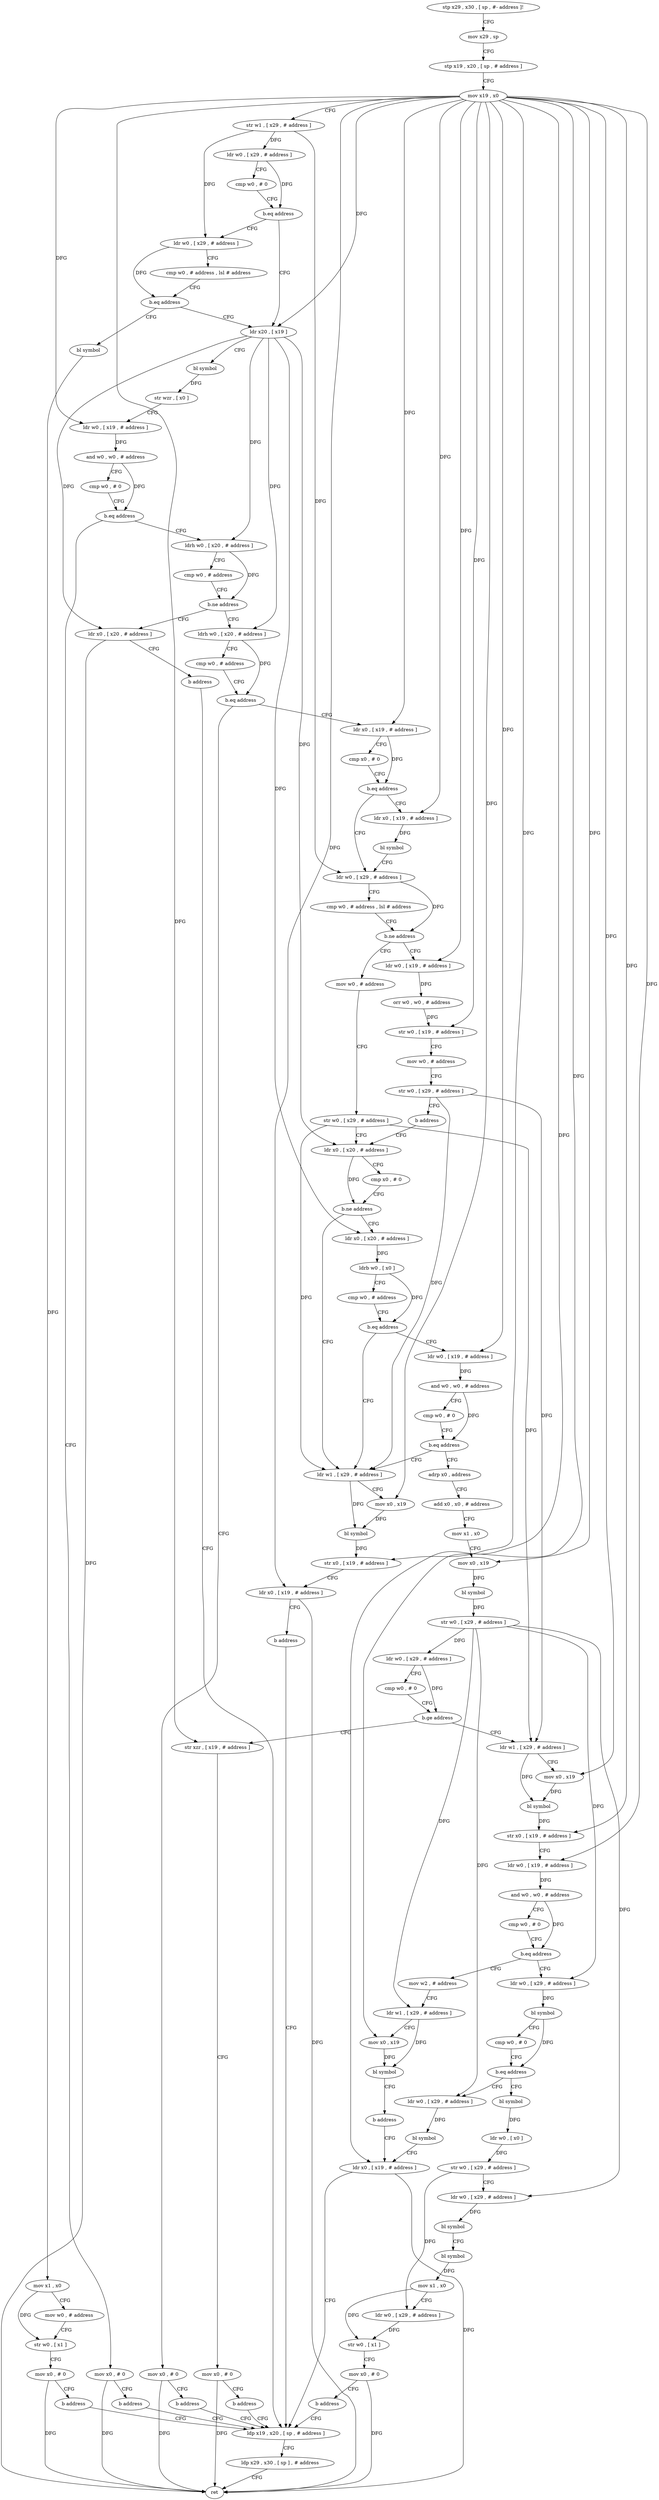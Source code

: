 digraph "func" {
"4309944" [label = "stp x29 , x30 , [ sp , #- address ]!" ]
"4309948" [label = "mov x29 , sp" ]
"4309952" [label = "stp x19 , x20 , [ sp , # address ]" ]
"4309956" [label = "mov x19 , x0" ]
"4309960" [label = "str w1 , [ x29 , # address ]" ]
"4309964" [label = "ldr w0 , [ x29 , # address ]" ]
"4309968" [label = "cmp w0 , # 0" ]
"4309972" [label = "b.eq address" ]
"4310012" [label = "ldr x20 , [ x19 ]" ]
"4309976" [label = "ldr w0 , [ x29 , # address ]" ]
"4310016" [label = "bl symbol" ]
"4310020" [label = "str wzr , [ x0 ]" ]
"4310024" [label = "ldr w0 , [ x19 , # address ]" ]
"4310028" [label = "and w0 , w0 , # address" ]
"4310032" [label = "cmp w0 , # 0" ]
"4310036" [label = "b.eq address" ]
"4310048" [label = "ldrh w0 , [ x20 , # address ]" ]
"4310040" [label = "mov x0 , # 0" ]
"4309980" [label = "cmp w0 , # address , lsl # address" ]
"4309984" [label = "b.eq address" ]
"4309988" [label = "bl symbol" ]
"4310052" [label = "cmp w0 , # address" ]
"4310056" [label = "b.ne address" ]
"4310068" [label = "ldrh w0 , [ x20 , # address ]" ]
"4310060" [label = "ldr x0 , [ x20 , # address ]" ]
"4310044" [label = "b address" ]
"4310392" [label = "ldp x19 , x20 , [ sp , # address ]" ]
"4309992" [label = "mov x1 , x0" ]
"4309996" [label = "mov w0 , # address" ]
"4310000" [label = "str w0 , [ x1 ]" ]
"4310004" [label = "mov x0 , # 0" ]
"4310008" [label = "b address" ]
"4310072" [label = "cmp w0 , # address" ]
"4310076" [label = "b.eq address" ]
"4310088" [label = "ldr x0 , [ x19 , # address ]" ]
"4310080" [label = "mov x0 , # 0" ]
"4310064" [label = "b address" ]
"4310396" [label = "ldp x29 , x30 , [ sp ] , # address" ]
"4310400" [label = "ret" ]
"4310092" [label = "cmp x0 , # 0" ]
"4310096" [label = "b.eq address" ]
"4310108" [label = "ldr w0 , [ x29 , # address ]" ]
"4310100" [label = "ldr x0 , [ x19 , # address ]" ]
"4310084" [label = "b address" ]
"4310112" [label = "cmp w0 , # address , lsl # address" ]
"4310116" [label = "b.ne address" ]
"4310144" [label = "mov w0 , # address" ]
"4310120" [label = "ldr w0 , [ x19 , # address ]" ]
"4310104" [label = "bl symbol" ]
"4310148" [label = "str w0 , [ x29 , # address ]" ]
"4310152" [label = "ldr x0 , [ x20 , # address ]" ]
"4310124" [label = "orr w0 , w0 , # address" ]
"4310128" [label = "str w0 , [ x19 , # address ]" ]
"4310132" [label = "mov w0 , # address" ]
"4310136" [label = "str w0 , [ x29 , # address ]" ]
"4310140" [label = "b address" ]
"4310196" [label = "ldr w1 , [ x29 , # address ]" ]
"4310200" [label = "mov x0 , x19" ]
"4310204" [label = "bl symbol" ]
"4310208" [label = "str x0 , [ x19 , # address ]" ]
"4310212" [label = "ldr x0 , [ x19 , # address ]" ]
"4310216" [label = "b address" ]
"4310164" [label = "ldr x0 , [ x20 , # address ]" ]
"4310168" [label = "ldrb w0 , [ x0 ]" ]
"4310172" [label = "cmp w0 , # address" ]
"4310176" [label = "b.eq address" ]
"4310180" [label = "ldr w0 , [ x19 , # address ]" ]
"4310156" [label = "cmp x0 , # 0" ]
"4310160" [label = "b.ne address" ]
"4310184" [label = "and w0 , w0 , # address" ]
"4310188" [label = "cmp w0 , # 0" ]
"4310192" [label = "b.eq address" ]
"4310220" [label = "adrp x0 , address" ]
"4310224" [label = "add x0 , x0 , # address" ]
"4310228" [label = "mov x1 , x0" ]
"4310232" [label = "mov x0 , x19" ]
"4310236" [label = "bl symbol" ]
"4310240" [label = "str w0 , [ x29 , # address ]" ]
"4310244" [label = "ldr w0 , [ x29 , # address ]" ]
"4310248" [label = "cmp w0 , # 0" ]
"4310252" [label = "b.ge address" ]
"4310268" [label = "ldr w1 , [ x29 , # address ]" ]
"4310256" [label = "str xzr , [ x19 , # address ]" ]
"4310272" [label = "mov x0 , x19" ]
"4310276" [label = "bl symbol" ]
"4310280" [label = "str x0 , [ x19 , # address ]" ]
"4310284" [label = "ldr w0 , [ x19 , # address ]" ]
"4310288" [label = "and w0 , w0 , # address" ]
"4310292" [label = "cmp w0 , # 0" ]
"4310296" [label = "b.eq address" ]
"4310320" [label = "ldr w0 , [ x29 , # address ]" ]
"4310300" [label = "mov w2 , # address" ]
"4310260" [label = "mov x0 , # 0" ]
"4310264" [label = "b address" ]
"4310324" [label = "bl symbol" ]
"4310328" [label = "cmp w0 , # 0" ]
"4310332" [label = "b.eq address" ]
"4310380" [label = "ldr w0 , [ x29 , # address ]" ]
"4310336" [label = "bl symbol" ]
"4310304" [label = "ldr w1 , [ x29 , # address ]" ]
"4310308" [label = "mov x0 , x19" ]
"4310312" [label = "bl symbol" ]
"4310316" [label = "b address" ]
"4310388" [label = "ldr x0 , [ x19 , # address ]" ]
"4310384" [label = "bl symbol" ]
"4310340" [label = "ldr w0 , [ x0 ]" ]
"4310344" [label = "str w0 , [ x29 , # address ]" ]
"4310348" [label = "ldr w0 , [ x29 , # address ]" ]
"4310352" [label = "bl symbol" ]
"4310356" [label = "bl symbol" ]
"4310360" [label = "mov x1 , x0" ]
"4310364" [label = "ldr w0 , [ x29 , # address ]" ]
"4310368" [label = "str w0 , [ x1 ]" ]
"4310372" [label = "mov x0 , # 0" ]
"4310376" [label = "b address" ]
"4309944" -> "4309948" [ label = "CFG" ]
"4309948" -> "4309952" [ label = "CFG" ]
"4309952" -> "4309956" [ label = "CFG" ]
"4309956" -> "4309960" [ label = "CFG" ]
"4309956" -> "4310012" [ label = "DFG" ]
"4309956" -> "4310024" [ label = "DFG" ]
"4309956" -> "4310088" [ label = "DFG" ]
"4309956" -> "4310100" [ label = "DFG" ]
"4309956" -> "4310120" [ label = "DFG" ]
"4309956" -> "4310128" [ label = "DFG" ]
"4309956" -> "4310200" [ label = "DFG" ]
"4309956" -> "4310208" [ label = "DFG" ]
"4309956" -> "4310212" [ label = "DFG" ]
"4309956" -> "4310180" [ label = "DFG" ]
"4309956" -> "4310232" [ label = "DFG" ]
"4309956" -> "4310272" [ label = "DFG" ]
"4309956" -> "4310280" [ label = "DFG" ]
"4309956" -> "4310284" [ label = "DFG" ]
"4309956" -> "4310256" [ label = "DFG" ]
"4309956" -> "4310308" [ label = "DFG" ]
"4309956" -> "4310388" [ label = "DFG" ]
"4309960" -> "4309964" [ label = "DFG" ]
"4309960" -> "4309976" [ label = "DFG" ]
"4309960" -> "4310108" [ label = "DFG" ]
"4309964" -> "4309968" [ label = "CFG" ]
"4309964" -> "4309972" [ label = "DFG" ]
"4309968" -> "4309972" [ label = "CFG" ]
"4309972" -> "4310012" [ label = "CFG" ]
"4309972" -> "4309976" [ label = "CFG" ]
"4310012" -> "4310016" [ label = "CFG" ]
"4310012" -> "4310048" [ label = "DFG" ]
"4310012" -> "4310068" [ label = "DFG" ]
"4310012" -> "4310060" [ label = "DFG" ]
"4310012" -> "4310152" [ label = "DFG" ]
"4310012" -> "4310164" [ label = "DFG" ]
"4309976" -> "4309980" [ label = "CFG" ]
"4309976" -> "4309984" [ label = "DFG" ]
"4310016" -> "4310020" [ label = "DFG" ]
"4310020" -> "4310024" [ label = "CFG" ]
"4310024" -> "4310028" [ label = "DFG" ]
"4310028" -> "4310032" [ label = "CFG" ]
"4310028" -> "4310036" [ label = "DFG" ]
"4310032" -> "4310036" [ label = "CFG" ]
"4310036" -> "4310048" [ label = "CFG" ]
"4310036" -> "4310040" [ label = "CFG" ]
"4310048" -> "4310052" [ label = "CFG" ]
"4310048" -> "4310056" [ label = "DFG" ]
"4310040" -> "4310044" [ label = "CFG" ]
"4310040" -> "4310400" [ label = "DFG" ]
"4309980" -> "4309984" [ label = "CFG" ]
"4309984" -> "4310012" [ label = "CFG" ]
"4309984" -> "4309988" [ label = "CFG" ]
"4309988" -> "4309992" [ label = "DFG" ]
"4310052" -> "4310056" [ label = "CFG" ]
"4310056" -> "4310068" [ label = "CFG" ]
"4310056" -> "4310060" [ label = "CFG" ]
"4310068" -> "4310072" [ label = "CFG" ]
"4310068" -> "4310076" [ label = "DFG" ]
"4310060" -> "4310064" [ label = "CFG" ]
"4310060" -> "4310400" [ label = "DFG" ]
"4310044" -> "4310392" [ label = "CFG" ]
"4310392" -> "4310396" [ label = "CFG" ]
"4309992" -> "4309996" [ label = "CFG" ]
"4309992" -> "4310000" [ label = "DFG" ]
"4309996" -> "4310000" [ label = "CFG" ]
"4310000" -> "4310004" [ label = "CFG" ]
"4310004" -> "4310008" [ label = "CFG" ]
"4310004" -> "4310400" [ label = "DFG" ]
"4310008" -> "4310392" [ label = "CFG" ]
"4310072" -> "4310076" [ label = "CFG" ]
"4310076" -> "4310088" [ label = "CFG" ]
"4310076" -> "4310080" [ label = "CFG" ]
"4310088" -> "4310092" [ label = "CFG" ]
"4310088" -> "4310096" [ label = "DFG" ]
"4310080" -> "4310084" [ label = "CFG" ]
"4310080" -> "4310400" [ label = "DFG" ]
"4310064" -> "4310392" [ label = "CFG" ]
"4310396" -> "4310400" [ label = "CFG" ]
"4310092" -> "4310096" [ label = "CFG" ]
"4310096" -> "4310108" [ label = "CFG" ]
"4310096" -> "4310100" [ label = "CFG" ]
"4310108" -> "4310112" [ label = "CFG" ]
"4310108" -> "4310116" [ label = "DFG" ]
"4310100" -> "4310104" [ label = "DFG" ]
"4310084" -> "4310392" [ label = "CFG" ]
"4310112" -> "4310116" [ label = "CFG" ]
"4310116" -> "4310144" [ label = "CFG" ]
"4310116" -> "4310120" [ label = "CFG" ]
"4310144" -> "4310148" [ label = "CFG" ]
"4310120" -> "4310124" [ label = "DFG" ]
"4310104" -> "4310108" [ label = "CFG" ]
"4310148" -> "4310152" [ label = "CFG" ]
"4310148" -> "4310196" [ label = "DFG" ]
"4310148" -> "4310268" [ label = "DFG" ]
"4310152" -> "4310156" [ label = "CFG" ]
"4310152" -> "4310160" [ label = "DFG" ]
"4310124" -> "4310128" [ label = "DFG" ]
"4310128" -> "4310132" [ label = "CFG" ]
"4310132" -> "4310136" [ label = "CFG" ]
"4310136" -> "4310140" [ label = "CFG" ]
"4310136" -> "4310196" [ label = "DFG" ]
"4310136" -> "4310268" [ label = "DFG" ]
"4310140" -> "4310152" [ label = "CFG" ]
"4310196" -> "4310200" [ label = "CFG" ]
"4310196" -> "4310204" [ label = "DFG" ]
"4310200" -> "4310204" [ label = "DFG" ]
"4310204" -> "4310208" [ label = "DFG" ]
"4310208" -> "4310212" [ label = "CFG" ]
"4310212" -> "4310216" [ label = "CFG" ]
"4310212" -> "4310400" [ label = "DFG" ]
"4310216" -> "4310392" [ label = "CFG" ]
"4310164" -> "4310168" [ label = "DFG" ]
"4310168" -> "4310172" [ label = "CFG" ]
"4310168" -> "4310176" [ label = "DFG" ]
"4310172" -> "4310176" [ label = "CFG" ]
"4310176" -> "4310196" [ label = "CFG" ]
"4310176" -> "4310180" [ label = "CFG" ]
"4310180" -> "4310184" [ label = "DFG" ]
"4310156" -> "4310160" [ label = "CFG" ]
"4310160" -> "4310196" [ label = "CFG" ]
"4310160" -> "4310164" [ label = "CFG" ]
"4310184" -> "4310188" [ label = "CFG" ]
"4310184" -> "4310192" [ label = "DFG" ]
"4310188" -> "4310192" [ label = "CFG" ]
"4310192" -> "4310220" [ label = "CFG" ]
"4310192" -> "4310196" [ label = "CFG" ]
"4310220" -> "4310224" [ label = "CFG" ]
"4310224" -> "4310228" [ label = "CFG" ]
"4310228" -> "4310232" [ label = "CFG" ]
"4310232" -> "4310236" [ label = "DFG" ]
"4310236" -> "4310240" [ label = "DFG" ]
"4310240" -> "4310244" [ label = "DFG" ]
"4310240" -> "4310320" [ label = "DFG" ]
"4310240" -> "4310304" [ label = "DFG" ]
"4310240" -> "4310380" [ label = "DFG" ]
"4310240" -> "4310348" [ label = "DFG" ]
"4310244" -> "4310248" [ label = "CFG" ]
"4310244" -> "4310252" [ label = "DFG" ]
"4310248" -> "4310252" [ label = "CFG" ]
"4310252" -> "4310268" [ label = "CFG" ]
"4310252" -> "4310256" [ label = "CFG" ]
"4310268" -> "4310272" [ label = "CFG" ]
"4310268" -> "4310276" [ label = "DFG" ]
"4310256" -> "4310260" [ label = "CFG" ]
"4310272" -> "4310276" [ label = "DFG" ]
"4310276" -> "4310280" [ label = "DFG" ]
"4310280" -> "4310284" [ label = "CFG" ]
"4310284" -> "4310288" [ label = "DFG" ]
"4310288" -> "4310292" [ label = "CFG" ]
"4310288" -> "4310296" [ label = "DFG" ]
"4310292" -> "4310296" [ label = "CFG" ]
"4310296" -> "4310320" [ label = "CFG" ]
"4310296" -> "4310300" [ label = "CFG" ]
"4310320" -> "4310324" [ label = "DFG" ]
"4310300" -> "4310304" [ label = "CFG" ]
"4310260" -> "4310264" [ label = "CFG" ]
"4310260" -> "4310400" [ label = "DFG" ]
"4310264" -> "4310392" [ label = "CFG" ]
"4310324" -> "4310328" [ label = "CFG" ]
"4310324" -> "4310332" [ label = "DFG" ]
"4310328" -> "4310332" [ label = "CFG" ]
"4310332" -> "4310380" [ label = "CFG" ]
"4310332" -> "4310336" [ label = "CFG" ]
"4310380" -> "4310384" [ label = "DFG" ]
"4310336" -> "4310340" [ label = "DFG" ]
"4310304" -> "4310308" [ label = "CFG" ]
"4310304" -> "4310312" [ label = "DFG" ]
"4310308" -> "4310312" [ label = "DFG" ]
"4310312" -> "4310316" [ label = "CFG" ]
"4310316" -> "4310388" [ label = "CFG" ]
"4310388" -> "4310392" [ label = "CFG" ]
"4310388" -> "4310400" [ label = "DFG" ]
"4310384" -> "4310388" [ label = "CFG" ]
"4310340" -> "4310344" [ label = "DFG" ]
"4310344" -> "4310348" [ label = "CFG" ]
"4310344" -> "4310364" [ label = "DFG" ]
"4310348" -> "4310352" [ label = "DFG" ]
"4310352" -> "4310356" [ label = "CFG" ]
"4310356" -> "4310360" [ label = "DFG" ]
"4310360" -> "4310364" [ label = "CFG" ]
"4310360" -> "4310368" [ label = "DFG" ]
"4310364" -> "4310368" [ label = "DFG" ]
"4310368" -> "4310372" [ label = "CFG" ]
"4310372" -> "4310376" [ label = "CFG" ]
"4310372" -> "4310400" [ label = "DFG" ]
"4310376" -> "4310392" [ label = "CFG" ]
}
